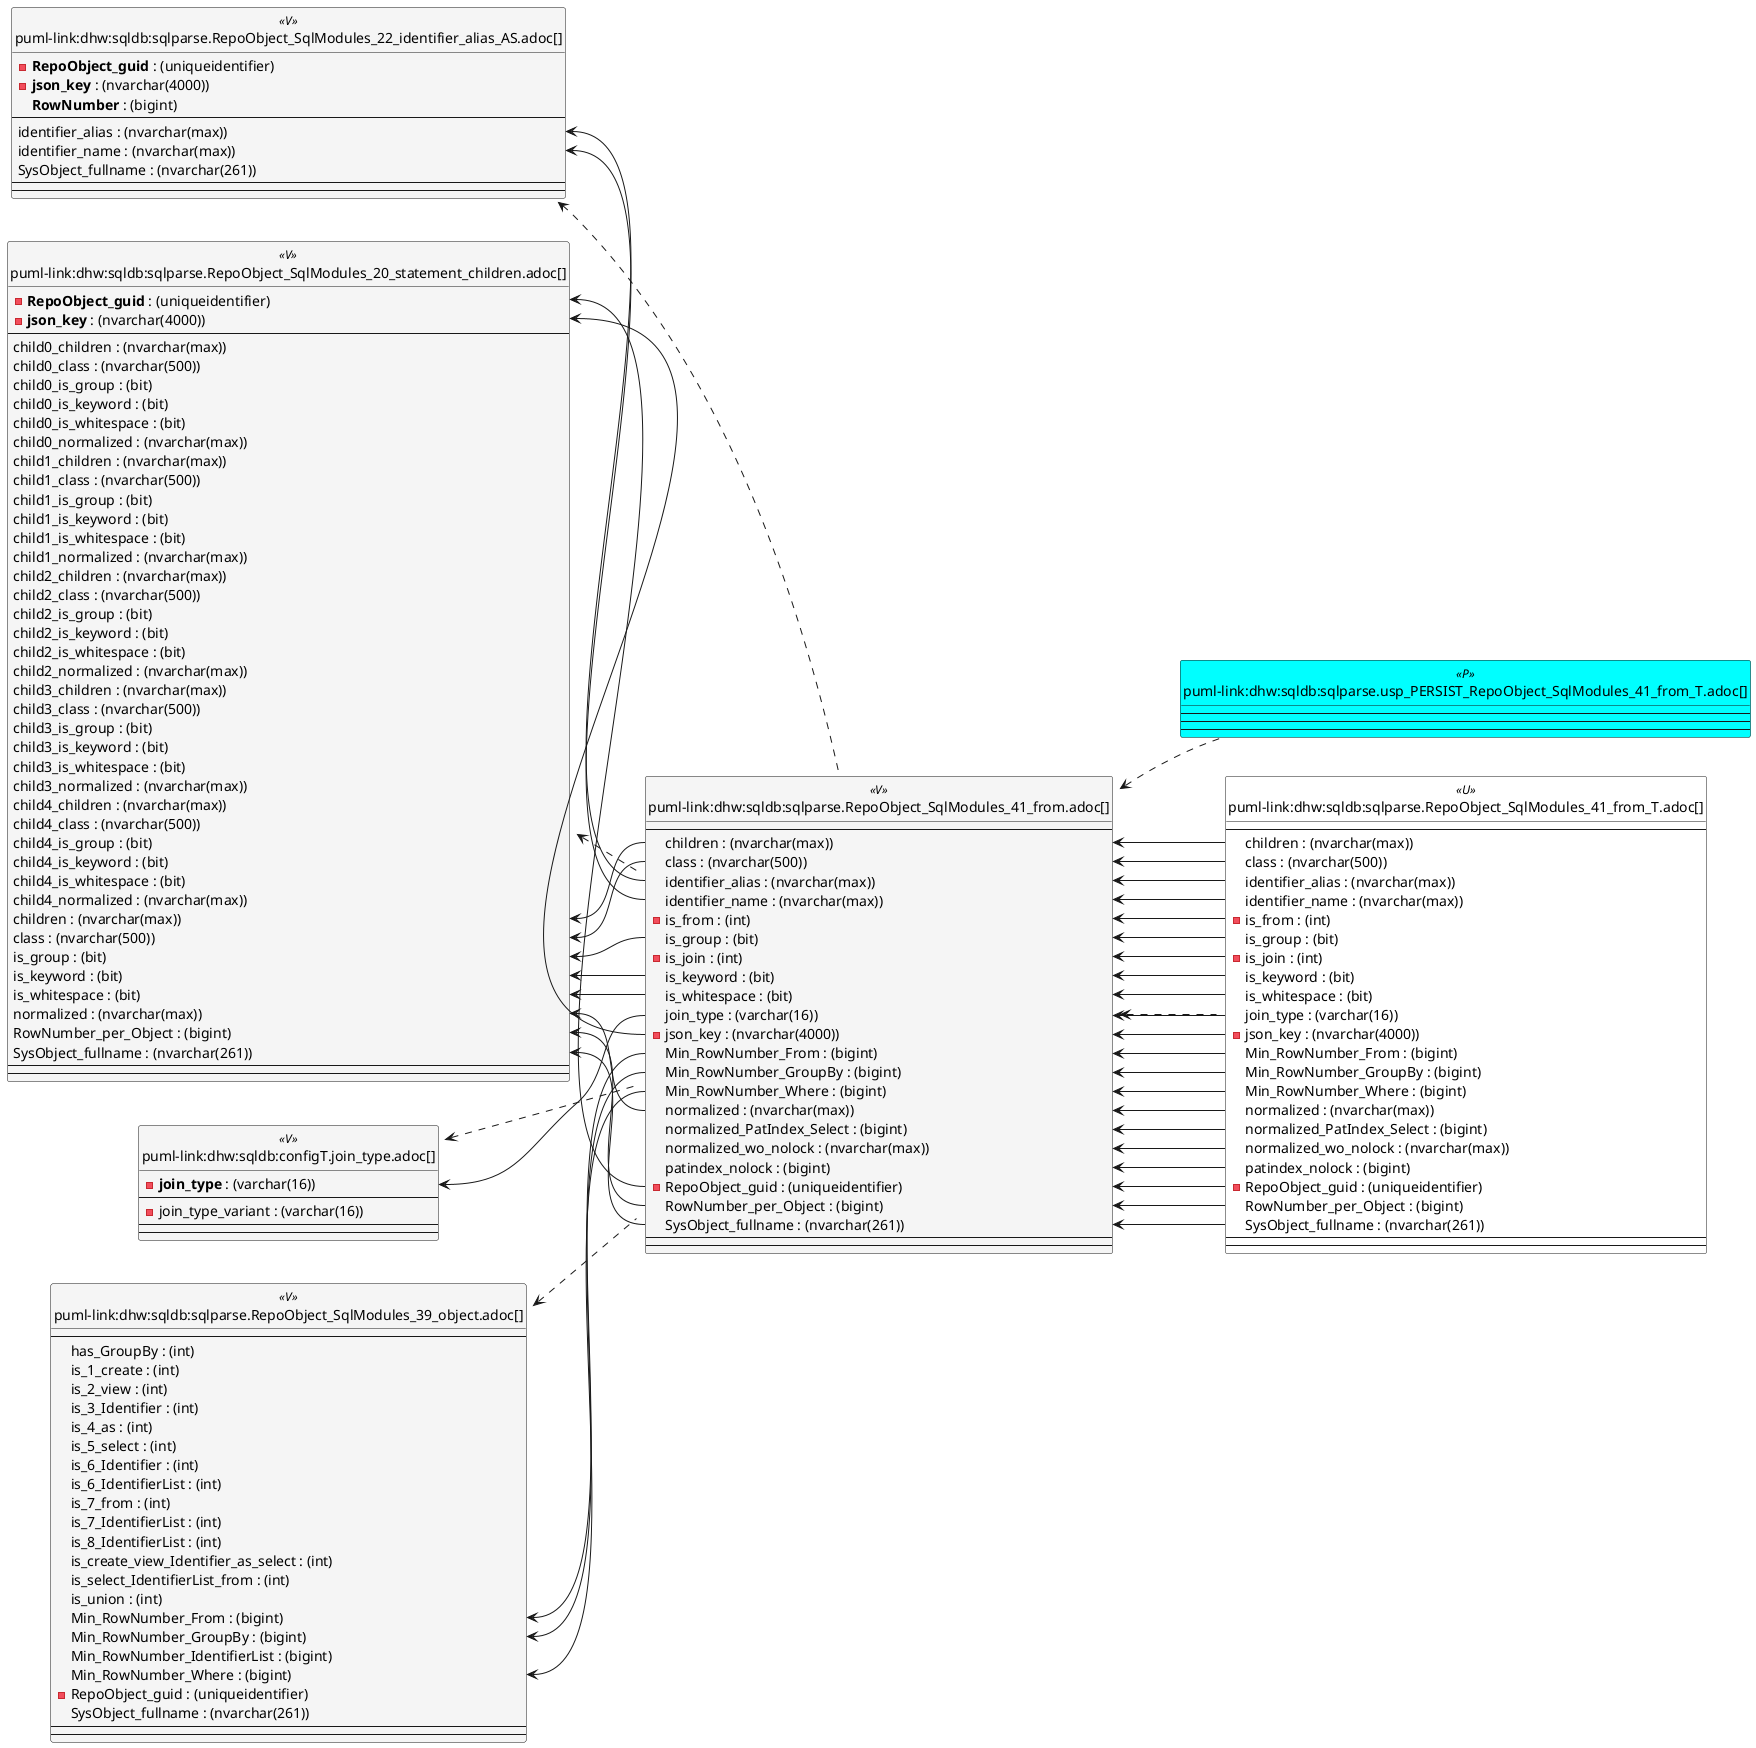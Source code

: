 @startuml
left to right direction
'top to bottom direction
hide circle
'avoide "." issues:
set namespaceSeparator none


skinparam class {
  BackgroundColor White
  BackgroundColor<<FN>> Yellow
  BackgroundColor<<FS>> Yellow
  BackgroundColor<<FT>> LightGray
  BackgroundColor<<IF>> Yellow
  BackgroundColor<<IS>> Yellow
  BackgroundColor<<P>> Aqua
  BackgroundColor<<PC>> Aqua
  BackgroundColor<<SN>> Yellow
  BackgroundColor<<SO>> SlateBlue
  BackgroundColor<<TF>> LightGray
  BackgroundColor<<TR>> Tomato
  BackgroundColor<<U>> White
  BackgroundColor<<V>> WhiteSmoke
  BackgroundColor<<X>> Aqua
  BackgroundColor<<external>> AliceBlue
}


entity "puml-link:dhw:sqldb:configT.join_type.adoc[]" as configT.join_type << V >> {
  - **join_type** : (varchar(16))
  --
  - join_type_variant : (varchar(16))
  --
  --
}

entity "puml-link:dhw:sqldb:sqlparse.RepoObject_SqlModules_20_statement_children.adoc[]" as sqlparse.RepoObject_SqlModules_20_statement_children << V >> {
  - **RepoObject_guid** : (uniqueidentifier)
  - **json_key** : (nvarchar(4000))
  --
  child0_children : (nvarchar(max))
  child0_class : (nvarchar(500))
  child0_is_group : (bit)
  child0_is_keyword : (bit)
  child0_is_whitespace : (bit)
  child0_normalized : (nvarchar(max))
  child1_children : (nvarchar(max))
  child1_class : (nvarchar(500))
  child1_is_group : (bit)
  child1_is_keyword : (bit)
  child1_is_whitespace : (bit)
  child1_normalized : (nvarchar(max))
  child2_children : (nvarchar(max))
  child2_class : (nvarchar(500))
  child2_is_group : (bit)
  child2_is_keyword : (bit)
  child2_is_whitespace : (bit)
  child2_normalized : (nvarchar(max))
  child3_children : (nvarchar(max))
  child3_class : (nvarchar(500))
  child3_is_group : (bit)
  child3_is_keyword : (bit)
  child3_is_whitespace : (bit)
  child3_normalized : (nvarchar(max))
  child4_children : (nvarchar(max))
  child4_class : (nvarchar(500))
  child4_is_group : (bit)
  child4_is_keyword : (bit)
  child4_is_whitespace : (bit)
  child4_normalized : (nvarchar(max))
  children : (nvarchar(max))
  class : (nvarchar(500))
  is_group : (bit)
  is_keyword : (bit)
  is_whitespace : (bit)
  normalized : (nvarchar(max))
  RowNumber_per_Object : (bigint)
  SysObject_fullname : (nvarchar(261))
  --
  --
}

entity "puml-link:dhw:sqldb:sqlparse.RepoObject_SqlModules_22_identifier_alias_AS.adoc[]" as sqlparse.RepoObject_SqlModules_22_identifier_alias_AS << V >> {
  - **RepoObject_guid** : (uniqueidentifier)
  - **json_key** : (nvarchar(4000))
  **RowNumber** : (bigint)
  --
  identifier_alias : (nvarchar(max))
  identifier_name : (nvarchar(max))
  SysObject_fullname : (nvarchar(261))
  --
  --
}

entity "puml-link:dhw:sqldb:sqlparse.RepoObject_SqlModules_39_object.adoc[]" as sqlparse.RepoObject_SqlModules_39_object << V >> {
  --
  has_GroupBy : (int)
  is_1_create : (int)
  is_2_view : (int)
  is_3_Identifier : (int)
  is_4_as : (int)
  is_5_select : (int)
  is_6_Identifier : (int)
  is_6_IdentifierList : (int)
  is_7_from : (int)
  is_7_IdentifierList : (int)
  is_8_IdentifierList : (int)
  is_create_view_Identifier_as_select : (int)
  is_select_IdentifierList_from : (int)
  is_union : (int)
  Min_RowNumber_From : (bigint)
  Min_RowNumber_GroupBy : (bigint)
  Min_RowNumber_IdentifierList : (bigint)
  Min_RowNumber_Where : (bigint)
  - RepoObject_guid : (uniqueidentifier)
  SysObject_fullname : (nvarchar(261))
  --
  --
}

entity "puml-link:dhw:sqldb:sqlparse.RepoObject_SqlModules_41_from.adoc[]" as sqlparse.RepoObject_SqlModules_41_from << V >> {
  --
  children : (nvarchar(max))
  class : (nvarchar(500))
  identifier_alias : (nvarchar(max))
  identifier_name : (nvarchar(max))
  - is_from : (int)
  is_group : (bit)
  - is_join : (int)
  is_keyword : (bit)
  is_whitespace : (bit)
  join_type : (varchar(16))
  - json_key : (nvarchar(4000))
  Min_RowNumber_From : (bigint)
  Min_RowNumber_GroupBy : (bigint)
  Min_RowNumber_Where : (bigint)
  normalized : (nvarchar(max))
  normalized_PatIndex_Select : (bigint)
  normalized_wo_nolock : (nvarchar(max))
  patindex_nolock : (bigint)
  - RepoObject_guid : (uniqueidentifier)
  RowNumber_per_Object : (bigint)
  SysObject_fullname : (nvarchar(261))
  --
  --
}

entity "puml-link:dhw:sqldb:sqlparse.RepoObject_SqlModules_41_from_T.adoc[]" as sqlparse.RepoObject_SqlModules_41_from_T << U >> {
  --
  children : (nvarchar(max))
  class : (nvarchar(500))
  identifier_alias : (nvarchar(max))
  identifier_name : (nvarchar(max))
  - is_from : (int)
  is_group : (bit)
  - is_join : (int)
  is_keyword : (bit)
  is_whitespace : (bit)
  join_type : (varchar(16))
  - json_key : (nvarchar(4000))
  Min_RowNumber_From : (bigint)
  Min_RowNumber_GroupBy : (bigint)
  Min_RowNumber_Where : (bigint)
  normalized : (nvarchar(max))
  normalized_PatIndex_Select : (bigint)
  normalized_wo_nolock : (nvarchar(max))
  patindex_nolock : (bigint)
  - RepoObject_guid : (uniqueidentifier)
  RowNumber_per_Object : (bigint)
  SysObject_fullname : (nvarchar(261))
  --
  --
}

entity "puml-link:dhw:sqldb:sqlparse.usp_PERSIST_RepoObject_SqlModules_41_from_T.adoc[]" as sqlparse.usp_PERSIST_RepoObject_SqlModules_41_from_T << P >> {
  --
  --
  --
}

configT.join_type <.. sqlparse.RepoObject_SqlModules_41_from
sqlparse.RepoObject_SqlModules_20_statement_children <.. sqlparse.RepoObject_SqlModules_41_from
sqlparse.RepoObject_SqlModules_22_identifier_alias_AS <.. sqlparse.RepoObject_SqlModules_41_from
sqlparse.RepoObject_SqlModules_39_object <.. sqlparse.RepoObject_SqlModules_41_from
sqlparse.RepoObject_SqlModules_41_from <.. sqlparse.RepoObject_SqlModules_41_from_T
sqlparse.RepoObject_SqlModules_41_from <.. sqlparse.usp_PERSIST_RepoObject_SqlModules_41_from_T
"configT.join_type::join_type" <-- "sqlparse.RepoObject_SqlModules_41_from::join_type"
"sqlparse.RepoObject_SqlModules_20_statement_children::children" <-- "sqlparse.RepoObject_SqlModules_41_from::children"
"sqlparse.RepoObject_SqlModules_20_statement_children::class" <-- "sqlparse.RepoObject_SqlModules_41_from::class"
"sqlparse.RepoObject_SqlModules_20_statement_children::is_group" <-- "sqlparse.RepoObject_SqlModules_41_from::is_group"
"sqlparse.RepoObject_SqlModules_20_statement_children::is_keyword" <-- "sqlparse.RepoObject_SqlModules_41_from::is_keyword"
"sqlparse.RepoObject_SqlModules_20_statement_children::is_whitespace" <-- "sqlparse.RepoObject_SqlModules_41_from::is_whitespace"
"sqlparse.RepoObject_SqlModules_20_statement_children::json_key" <-- "sqlparse.RepoObject_SqlModules_41_from::json_key"
"sqlparse.RepoObject_SqlModules_20_statement_children::normalized" <-- "sqlparse.RepoObject_SqlModules_41_from::normalized"
"sqlparse.RepoObject_SqlModules_20_statement_children::RepoObject_guid" <-- "sqlparse.RepoObject_SqlModules_41_from::RepoObject_guid"
"sqlparse.RepoObject_SqlModules_20_statement_children::RowNumber_per_Object" <-- "sqlparse.RepoObject_SqlModules_41_from::RowNumber_per_Object"
"sqlparse.RepoObject_SqlModules_20_statement_children::SysObject_fullname" <-- "sqlparse.RepoObject_SqlModules_41_from::SysObject_fullname"
"sqlparse.RepoObject_SqlModules_22_identifier_alias_AS::identifier_alias" <-- "sqlparse.RepoObject_SqlModules_41_from::identifier_alias"
"sqlparse.RepoObject_SqlModules_22_identifier_alias_AS::identifier_name" <-- "sqlparse.RepoObject_SqlModules_41_from::identifier_name"
"sqlparse.RepoObject_SqlModules_39_object::Min_RowNumber_From" <-- "sqlparse.RepoObject_SqlModules_41_from::Min_RowNumber_From"
"sqlparse.RepoObject_SqlModules_39_object::Min_RowNumber_GroupBy" <-- "sqlparse.RepoObject_SqlModules_41_from::Min_RowNumber_GroupBy"
"sqlparse.RepoObject_SqlModules_39_object::Min_RowNumber_Where" <-- "sqlparse.RepoObject_SqlModules_41_from::Min_RowNumber_Where"
"sqlparse.RepoObject_SqlModules_41_from::children" <-- "sqlparse.RepoObject_SqlModules_41_from_T::children"
"sqlparse.RepoObject_SqlModules_41_from::class" <-- "sqlparse.RepoObject_SqlModules_41_from_T::class"
"sqlparse.RepoObject_SqlModules_41_from::identifier_alias" <-- "sqlparse.RepoObject_SqlModules_41_from_T::identifier_alias"
"sqlparse.RepoObject_SqlModules_41_from::identifier_name" <-- "sqlparse.RepoObject_SqlModules_41_from_T::identifier_name"
"sqlparse.RepoObject_SqlModules_41_from::is_from" <-- "sqlparse.RepoObject_SqlModules_41_from_T::is_from"
"sqlparse.RepoObject_SqlModules_41_from::is_group" <-- "sqlparse.RepoObject_SqlModules_41_from_T::is_group"
"sqlparse.RepoObject_SqlModules_41_from::is_join" <-- "sqlparse.RepoObject_SqlModules_41_from_T::is_join"
"sqlparse.RepoObject_SqlModules_41_from::is_keyword" <-- "sqlparse.RepoObject_SqlModules_41_from_T::is_keyword"
"sqlparse.RepoObject_SqlModules_41_from::is_whitespace" <-- "sqlparse.RepoObject_SqlModules_41_from_T::is_whitespace"
"sqlparse.RepoObject_SqlModules_41_from::join_type" <-- "sqlparse.RepoObject_SqlModules_41_from_T::join_type"
"sqlparse.RepoObject_SqlModules_41_from::json_key" <-- "sqlparse.RepoObject_SqlModules_41_from_T::json_key"
"sqlparse.RepoObject_SqlModules_41_from::Min_RowNumber_From" <-- "sqlparse.RepoObject_SqlModules_41_from_T::Min_RowNumber_From"
"sqlparse.RepoObject_SqlModules_41_from::Min_RowNumber_GroupBy" <-- "sqlparse.RepoObject_SqlModules_41_from_T::Min_RowNumber_GroupBy"
"sqlparse.RepoObject_SqlModules_41_from::Min_RowNumber_Where" <-- "sqlparse.RepoObject_SqlModules_41_from_T::Min_RowNumber_Where"
"sqlparse.RepoObject_SqlModules_41_from::normalized" <-- "sqlparse.RepoObject_SqlModules_41_from_T::normalized"
"sqlparse.RepoObject_SqlModules_41_from::normalized_PatIndex_Select" <-- "sqlparse.RepoObject_SqlModules_41_from_T::normalized_PatIndex_Select"
"sqlparse.RepoObject_SqlModules_41_from::normalized_wo_nolock" <-- "sqlparse.RepoObject_SqlModules_41_from_T::normalized_wo_nolock"
"sqlparse.RepoObject_SqlModules_41_from::patindex_nolock" <-- "sqlparse.RepoObject_SqlModules_41_from_T::patindex_nolock"
"sqlparse.RepoObject_SqlModules_41_from::RepoObject_guid" <-- "sqlparse.RepoObject_SqlModules_41_from_T::RepoObject_guid"
"sqlparse.RepoObject_SqlModules_41_from::RowNumber_per_Object" <-- "sqlparse.RepoObject_SqlModules_41_from_T::RowNumber_per_Object"
"sqlparse.RepoObject_SqlModules_41_from::SysObject_fullname" <-- "sqlparse.RepoObject_SqlModules_41_from_T::SysObject_fullname"
@enduml

